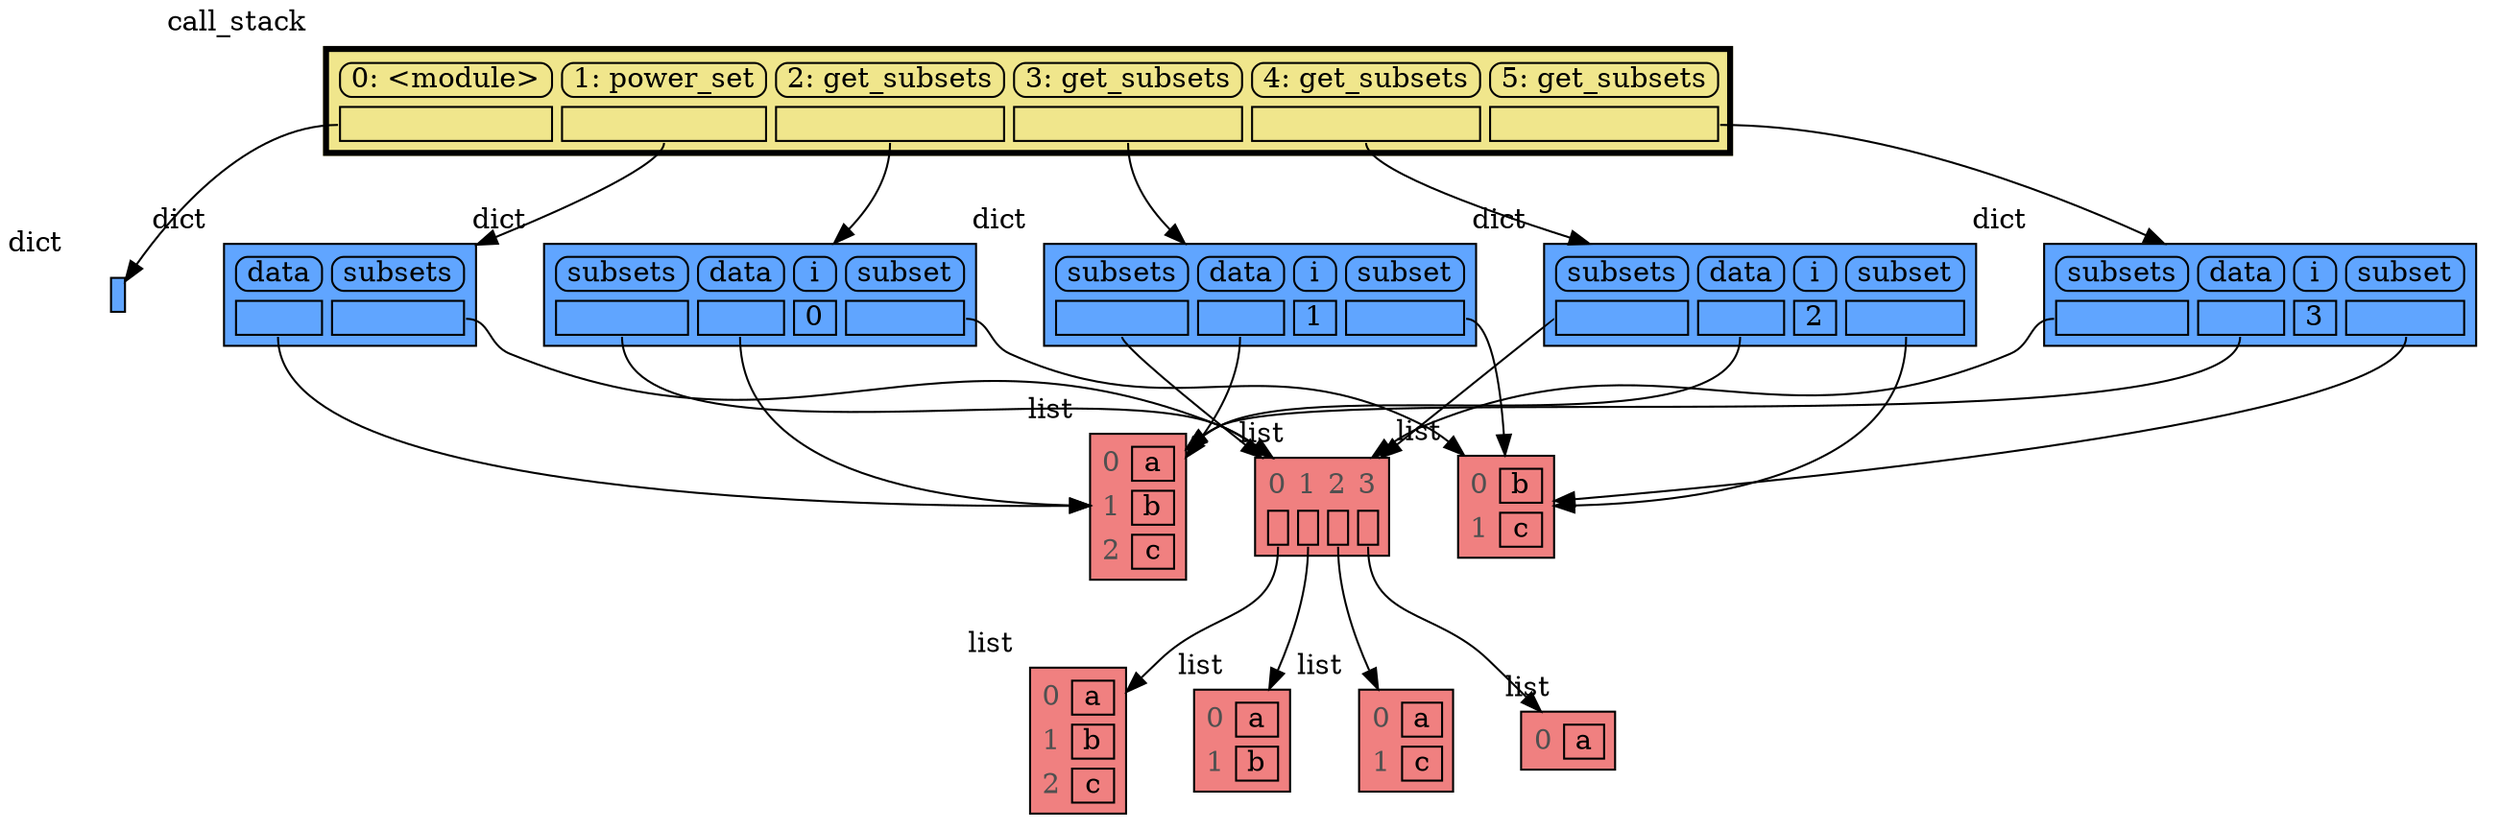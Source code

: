 digraph memory_graph {
	node [shape=plaintext]
	node128362113563776 [label=<
<TABLE BORDER="1" CELLBORDER="1" CELLSPACING="0" CELLPADDING="0" BGCOLOR="#60a5ff" PORT="table">
    <TR><TD BORDER="0"> </TD></TR>
</TABLE>
> xlabel=dict]
	node128362126234176 [label=<
<TABLE BORDER="1" CELLBORDER="1" CELLSPACING="5" CELLPADDING="0" BGCOLOR="lightcoral" PORT="table">
    <TR><TD BORDER="0"><font color="#505050">0</font></TD><TD BORDER="1"> a </TD></TR>
    <TR><TD BORDER="0"><font color="#505050">1</font></TD><TD BORDER="1"> b </TD></TR>
    <TR><TD BORDER="0"><font color="#505050">2</font></TD><TD BORDER="1"> c </TD></TR>
</TABLE>
> xlabel=list]
	node128362111780480 [label=<
<TABLE BORDER="1" CELLBORDER="1" CELLSPACING="5" CELLPADDING="0" BGCOLOR="lightcoral" PORT="table">
    <TR><TD BORDER="0"><font color="#505050">0</font></TD><TD BORDER="1"> a </TD></TR>
    <TR><TD BORDER="0"><font color="#505050">1</font></TD><TD BORDER="1"> b </TD></TR>
    <TR><TD BORDER="0"><font color="#505050">2</font></TD><TD BORDER="1"> c </TD></TR>
</TABLE>
> xlabel=list]
	node128362113556096 [label=<
<TABLE BORDER="1" CELLBORDER="1" CELLSPACING="5" CELLPADDING="0" BGCOLOR="lightcoral" PORT="table">
    <TR><TD BORDER="0"><font color="#505050">0</font></TD><TD BORDER="1"> a </TD></TR>
    <TR><TD BORDER="0"><font color="#505050">1</font></TD><TD BORDER="1"> b </TD></TR>
</TABLE>
> xlabel=list]
	node128362111790592 [label=<
<TABLE BORDER="1" CELLBORDER="1" CELLSPACING="5" CELLPADDING="0" BGCOLOR="lightcoral" PORT="table">
    <TR><TD BORDER="0"><font color="#505050">0</font></TD><TD BORDER="1"> a </TD></TR>
    <TR><TD BORDER="0"><font color="#505050">1</font></TD><TD BORDER="1"> c </TD></TR>
</TABLE>
> xlabel=list]
	node128362111785088 [label=<
<TABLE BORDER="1" CELLBORDER="1" CELLSPACING="5" CELLPADDING="0" BGCOLOR="lightcoral" PORT="table">
    <TR><TD BORDER="0"><font color="#505050">0</font></TD><TD BORDER="1"> a </TD></TR>
</TABLE>
> xlabel=list]
	node128362126232384 [label=<
<TABLE BORDER="1" CELLBORDER="1" CELLSPACING="5" CELLPADDING="0" BGCOLOR="lightcoral" PORT="table">
    <TR><TD BORDER="0"><font color="#505050">0</font></TD><TD BORDER="0"><font color="#505050">1</font></TD><TD BORDER="0"><font color="#505050">2</font></TD><TD BORDER="0"><font color="#505050">3</font></TD></TR>
    <TR><TD BORDER="1" PORT="ref0"> </TD><TD BORDER="1" PORT="ref1"> </TD><TD BORDER="1" PORT="ref2"> </TD><TD BORDER="1" PORT="ref3"> </TD></TR>
</TABLE>
> xlabel=list]
	node128362126232384:ref0 -> node128362111780480:table [style=solid]
	node128362126232384:ref1 -> node128362113556096:table [style=solid]
	node128362126232384:ref2 -> node128362111790592:table [style=solid]
	node128362126232384:ref3 -> node128362111785088:table [style=solid]
	node128362111781184 [label=<
<TABLE BORDER="1" CELLBORDER="1" CELLSPACING="5" CELLPADDING="0" BGCOLOR="#60a5ff" PORT="table">
    <TR><TD BORDER="1" STYLE="ROUNDED"> data </TD><TD BORDER="1" STYLE="ROUNDED"> subsets </TD></TR>
    <TR><TD BORDER="1" PORT="ref0"> </TD><TD BORDER="1" PORT="ref1"> </TD></TR>
</TABLE>
> xlabel=dict]
	node128362111781184:ref0 -> node128362126234176:table [style=solid]
	node128362111781184:ref1 -> node128362126232384:table [style=solid]
	node128362113554880 [label=<
<TABLE BORDER="1" CELLBORDER="1" CELLSPACING="5" CELLPADDING="0" BGCOLOR="lightcoral" PORT="table">
    <TR><TD BORDER="0"><font color="#505050">0</font></TD><TD BORDER="1"> b </TD></TR>
    <TR><TD BORDER="0"><font color="#505050">1</font></TD><TD BORDER="1"> c </TD></TR>
</TABLE>
> xlabel=list]
	node128362111787328 [label=<
<TABLE BORDER="1" CELLBORDER="1" CELLSPACING="5" CELLPADDING="0" BGCOLOR="#60a5ff" PORT="table">
    <TR><TD BORDER="1" STYLE="ROUNDED"> subsets </TD><TD BORDER="1" STYLE="ROUNDED"> data </TD><TD BORDER="1" STYLE="ROUNDED"> i </TD><TD BORDER="1" STYLE="ROUNDED"> subset </TD></TR>
    <TR><TD BORDER="1" PORT="ref0"> </TD><TD BORDER="1" PORT="ref1"> </TD><TD BORDER="1"> 0 </TD><TD BORDER="1" PORT="ref2"> </TD></TR>
</TABLE>
> xlabel=dict]
	node128362111787328:ref0 -> node128362126232384:table [style=solid]
	node128362111787328:ref1 -> node128362126234176:table [style=solid]
	node128362111787328:ref2 -> node128362113554880:table [style=solid]
	node128362111784320 [label=<
<TABLE BORDER="1" CELLBORDER="1" CELLSPACING="5" CELLPADDING="0" BGCOLOR="#60a5ff" PORT="table">
    <TR><TD BORDER="1" STYLE="ROUNDED"> subsets </TD><TD BORDER="1" STYLE="ROUNDED"> data </TD><TD BORDER="1" STYLE="ROUNDED"> i </TD><TD BORDER="1" STYLE="ROUNDED"> subset </TD></TR>
    <TR><TD BORDER="1" PORT="ref0"> </TD><TD BORDER="1" PORT="ref1"> </TD><TD BORDER="1"> 1 </TD><TD BORDER="1" PORT="ref2"> </TD></TR>
</TABLE>
> xlabel=dict]
	node128362111784320:ref0 -> node128362126232384:table [style=solid]
	node128362111784320:ref1 -> node128362126234176:table [style=solid]
	node128362111784320:ref2 -> node128362113554880:table [style=solid]
	node128362111761216 [label=<
<TABLE BORDER="1" CELLBORDER="1" CELLSPACING="5" CELLPADDING="0" BGCOLOR="#60a5ff" PORT="table">
    <TR><TD BORDER="1" STYLE="ROUNDED"> subsets </TD><TD BORDER="1" STYLE="ROUNDED"> data </TD><TD BORDER="1" STYLE="ROUNDED"> i </TD><TD BORDER="1" STYLE="ROUNDED"> subset </TD></TR>
    <TR><TD BORDER="1" PORT="ref0"> </TD><TD BORDER="1" PORT="ref1"> </TD><TD BORDER="1"> 2 </TD><TD BORDER="1" PORT="ref2"> </TD></TR>
</TABLE>
> xlabel=dict]
	node128362111761216:ref0 -> node128362126232384:table [style=solid]
	node128362111761216:ref1 -> node128362126234176:table [style=solid]
	node128362111761216:ref2 -> node128362113554880:table [style=solid]
	node128362111787968 [label=<
<TABLE BORDER="1" CELLBORDER="1" CELLSPACING="5" CELLPADDING="0" BGCOLOR="#60a5ff" PORT="table">
    <TR><TD BORDER="1" STYLE="ROUNDED"> subsets </TD><TD BORDER="1" STYLE="ROUNDED"> data </TD><TD BORDER="1" STYLE="ROUNDED"> i </TD><TD BORDER="1" STYLE="ROUNDED"> subset </TD></TR>
    <TR><TD BORDER="1" PORT="ref0"> </TD><TD BORDER="1" PORT="ref1"> </TD><TD BORDER="1"> 3 </TD><TD BORDER="1" PORT="ref2"> </TD></TR>
</TABLE>
> xlabel=dict]
	node128362111787968:ref0 -> node128362126232384:table [style=solid]
	node128362111787968:ref1 -> node128362126234176:table [style=solid]
	node128362111787968:ref2 -> node128362113554880:table [style=solid]
	node128362113400528 [label=<
<TABLE BORDER="3" CELLBORDER="1" CELLSPACING="5" CELLPADDING="0" BGCOLOR="khaki" PORT="table">
    <TR><TD BORDER="1" STYLE="ROUNDED"> 0: &lt;module&gt; </TD><TD BORDER="1" STYLE="ROUNDED"> 1: power_set </TD><TD BORDER="1" STYLE="ROUNDED"> 2: get_subsets </TD><TD BORDER="1" STYLE="ROUNDED"> 3: get_subsets </TD><TD BORDER="1" STYLE="ROUNDED"> 4: get_subsets </TD><TD BORDER="1" STYLE="ROUNDED"> 5: get_subsets </TD></TR>
    <TR><TD BORDER="1" PORT="ref0"> </TD><TD BORDER="1" PORT="ref1"> </TD><TD BORDER="1" PORT="ref2"> </TD><TD BORDER="1" PORT="ref3"> </TD><TD BORDER="1" PORT="ref4"> </TD><TD BORDER="1" PORT="ref5"> </TD></TR>
</TABLE>
> xlabel=call_stack]
	node128362113400528:ref0 -> node128362113563776:table [style=solid]
	node128362113400528:ref1 -> node128362111781184:table [style=solid]
	node128362113400528:ref2 -> node128362111787328:table [style=solid]
	node128362113400528:ref3 -> node128362111784320:table [style=solid]
	node128362113400528:ref4 -> node128362111761216:table [style=solid]
	node128362113400528:ref5 -> node128362111787968:table [style=solid]
subgraph { rank=same; node128362113563776 -> node128362111781184 -> node128362111787328 -> node128362111784320 -> node128362111761216 -> node128362111787968[weight=10, style=invis]; }
subgraph { rank=same; node128362126234176 -> node128362126232384 -> node128362113554880[weight=10, style=invis]; }
subgraph { rank=same; node128362111780480 -> node128362113556096 -> node128362111790592 -> node128362111785088[weight=10, style=invis]; }
}
